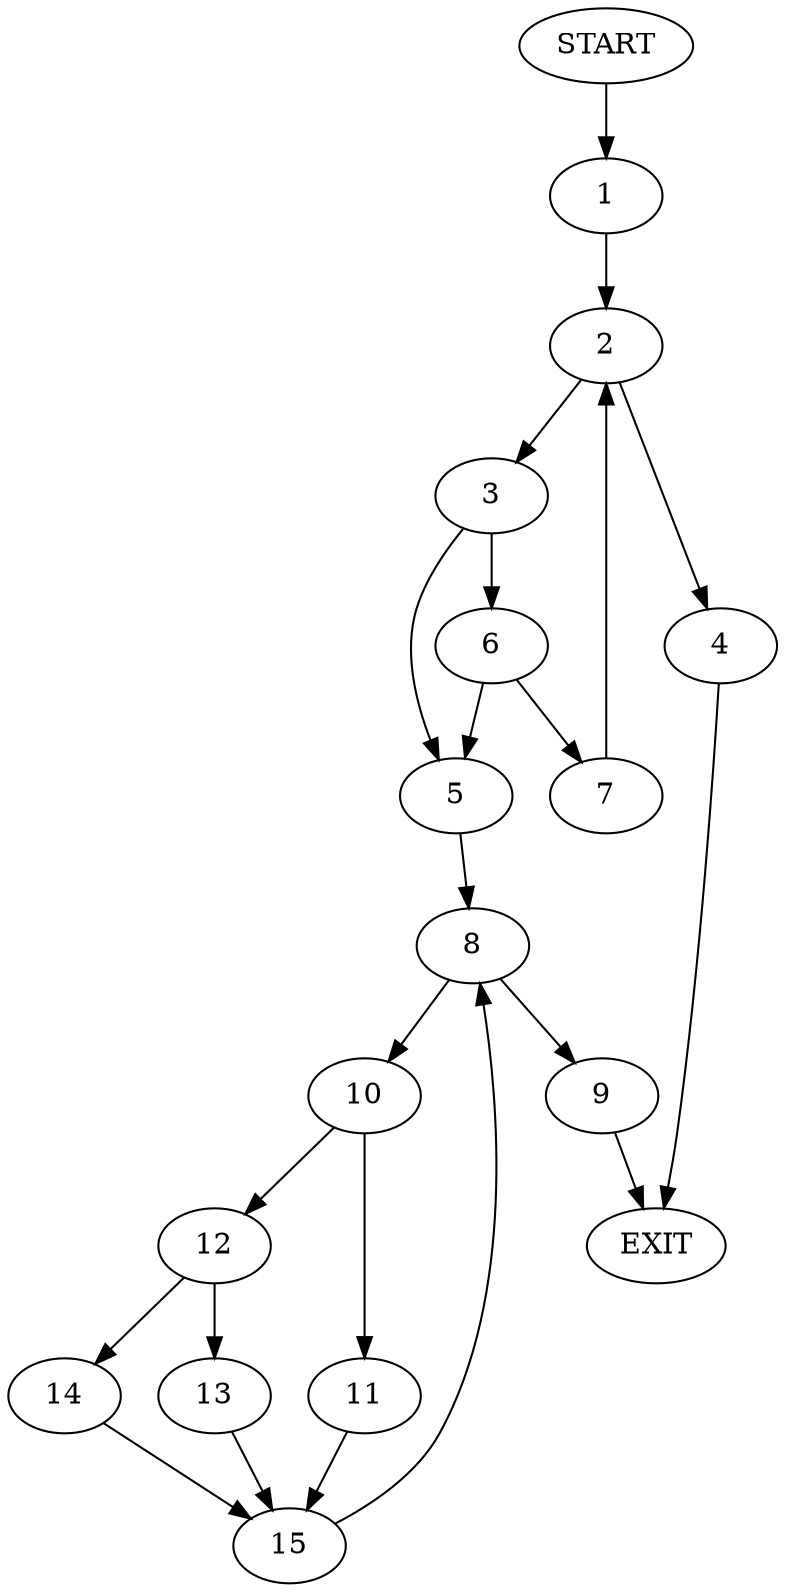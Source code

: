 digraph {
0 [label="START"]
16 [label="EXIT"]
0 -> 1
1 -> 2
2 -> 3
2 -> 4
3 -> 5
3 -> 6
4 -> 16
6 -> 5
6 -> 7
5 -> 8
7 -> 2
8 -> 9
8 -> 10
9 -> 16
10 -> 11
10 -> 12
12 -> 13
12 -> 14
11 -> 15
15 -> 8
13 -> 15
14 -> 15
}
